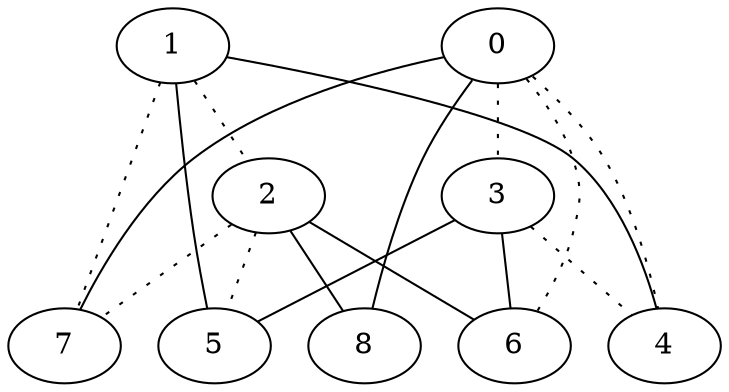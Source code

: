 graph {
a0[label=0];
a1[label=1];
a2[label=2];
a3[label=3];
a4[label=4];
a5[label=5];
a6[label=6];
a7[label=7];
a8[label=8];
a0 -- a3 [style=dotted];
a0 -- a4 [style=dotted];
a0 -- a6 [style=dotted];
a0 -- a7;
a0 -- a8;
a1 -- a2 [style=dotted];
a1 -- a4;
a1 -- a5;
a1 -- a7 [style=dotted];
a2 -- a5 [style=dotted];
a2 -- a6;
a2 -- a7 [style=dotted];
a2 -- a8;
a3 -- a4 [style=dotted];
a3 -- a5;
a3 -- a6;
}
